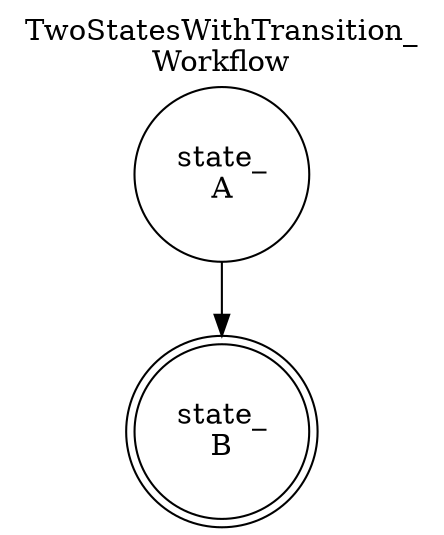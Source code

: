 digraph TwoStatesWithTransition_Workflow {

	splines="polyline"
	labelloc="t";
	label="TwoStatesWithTransition_
Workflow";
	node [shape = circle];

	"state_A" [label="state_
A"]
	"state_B" [label="state_
B", shape=doublecircle]

	"state_A" -> "state_B" [label=""];
}
